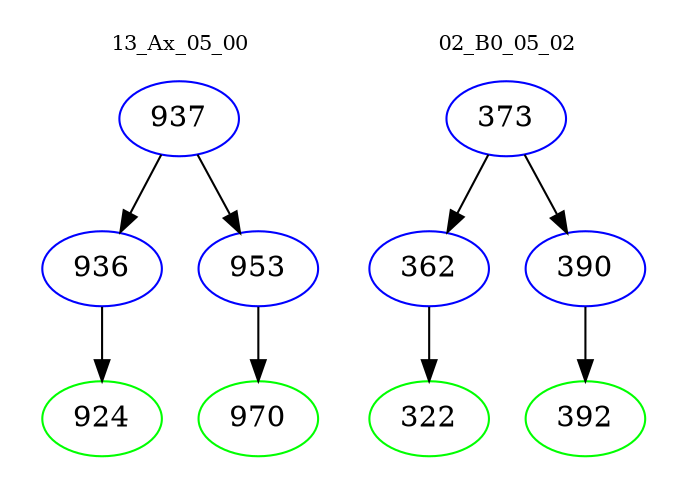digraph{
subgraph cluster_0 {
color = white
label = "13_Ax_05_00";
fontsize=10;
T0_937 [label="937", color="blue"]
T0_937 -> T0_936 [color="black"]
T0_936 [label="936", color="blue"]
T0_936 -> T0_924 [color="black"]
T0_924 [label="924", color="green"]
T0_937 -> T0_953 [color="black"]
T0_953 [label="953", color="blue"]
T0_953 -> T0_970 [color="black"]
T0_970 [label="970", color="green"]
}
subgraph cluster_1 {
color = white
label = "02_B0_05_02";
fontsize=10;
T1_373 [label="373", color="blue"]
T1_373 -> T1_362 [color="black"]
T1_362 [label="362", color="blue"]
T1_362 -> T1_322 [color="black"]
T1_322 [label="322", color="green"]
T1_373 -> T1_390 [color="black"]
T1_390 [label="390", color="blue"]
T1_390 -> T1_392 [color="black"]
T1_392 [label="392", color="green"]
}
}
